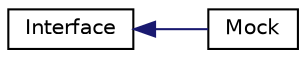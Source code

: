 digraph "Graphical Class Hierarchy"
{
  edge [fontname="Helvetica",fontsize="10",labelfontname="Helvetica",labelfontsize="10"];
  node [fontname="Helvetica",fontsize="10",shape=record];
  rankdir="LR";
  Node0 [label="Interface",height=0.2,width=0.4,color="black", fillcolor="white", style="filled",URL="$classInterface.html"];
  Node0 -> Node1 [dir="back",color="midnightblue",fontsize="10",style="solid",fontname="Helvetica"];
  Node1 [label="Mock",height=0.2,width=0.4,color="black", fillcolor="white", style="filled",URL="$classMock.html"];
}
